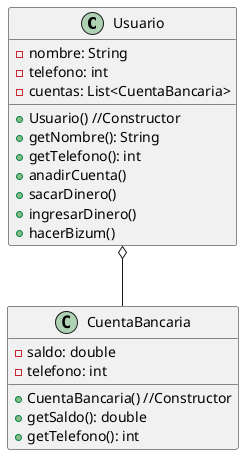 @startuml Diagrama de clases

class Usuario {
    -nombre: String
    -telefono: int
    -cuentas: List<CuentaBancaria>
    +Usuario() //Constructor
    +getNombre(): String
    +getTelefono(): int
    +anadirCuenta()
    +sacarDinero()
    +ingresarDinero()
    +hacerBizum()
}

class CuentaBancaria {
    -saldo: double
    -telefono: int 
    +CuentaBancaria() //Constructor
    +getSaldo(): double
    +getTelefono(): int
}

Usuario o-- CuentaBancaria

@enduml